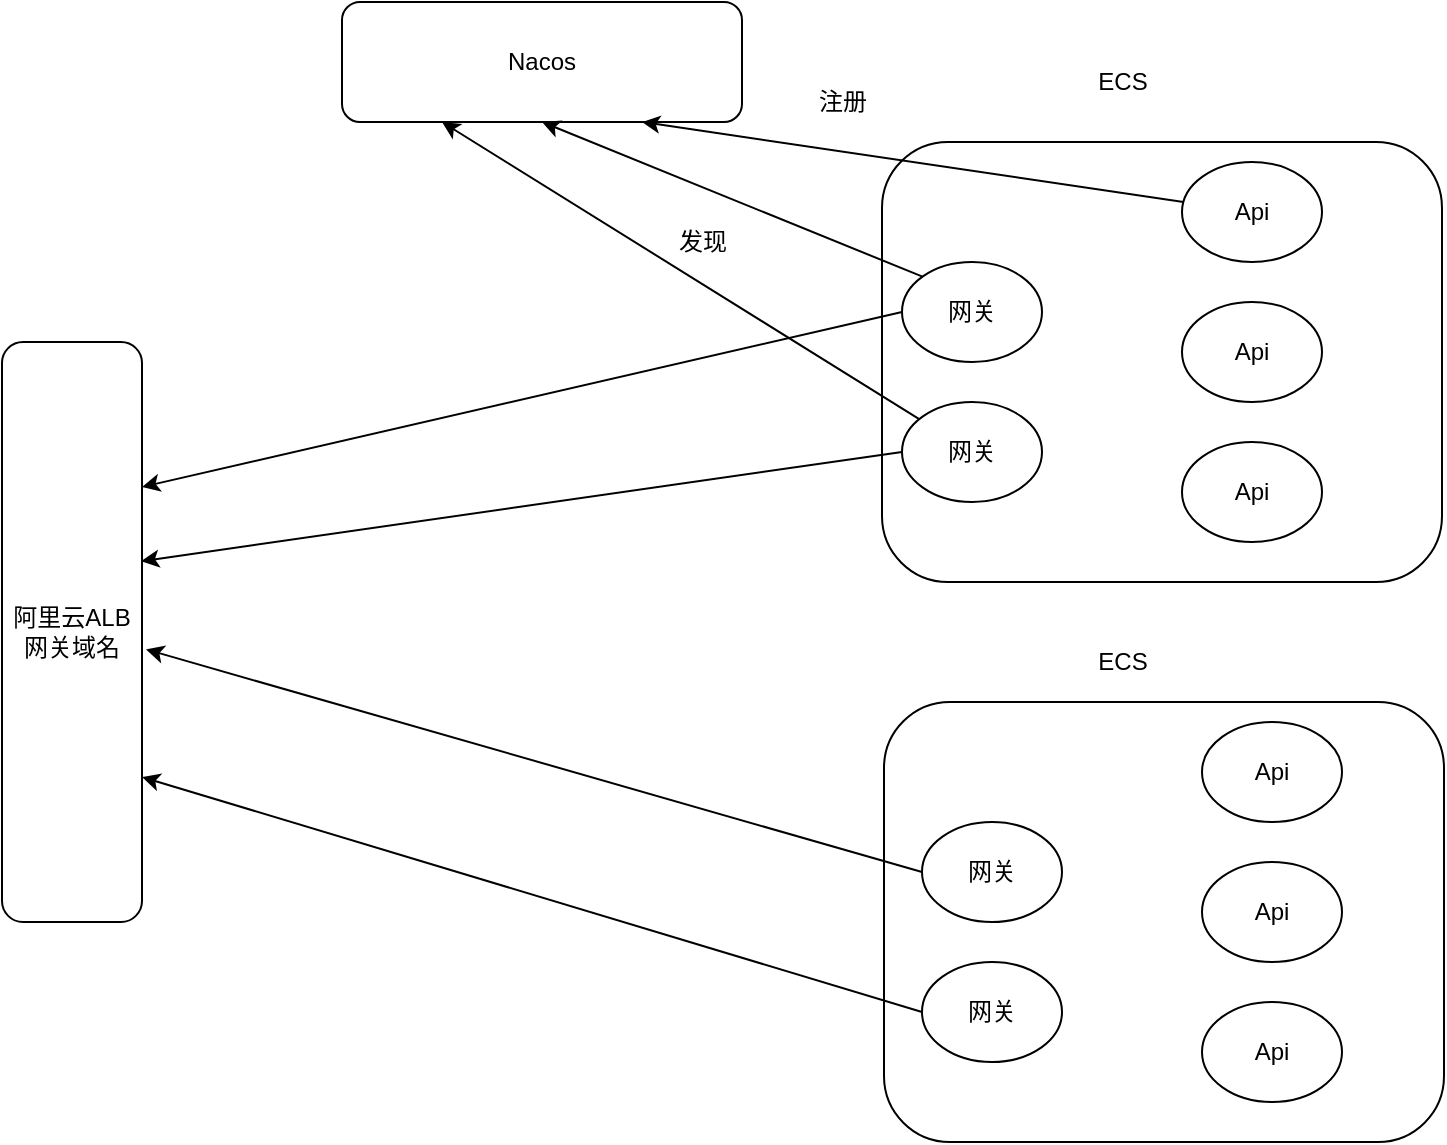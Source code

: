 <mxfile version="20.7.4" type="device"><diagram id="C8-j4myfRKveu9RDAM-I" name="第 1 页"><mxGraphModel dx="1050" dy="621" grid="1" gridSize="10" guides="1" tooltips="1" connect="1" arrows="1" fold="1" page="1" pageScale="1" pageWidth="827" pageHeight="1169" math="0" shadow="0"><root><mxCell id="0"/><mxCell id="1" parent="0"/><mxCell id="SFohCeZeKtk_8gmuPf8q-2" value="阿里云ALB&lt;br&gt;网关域名" style="rounded=1;whiteSpace=wrap;html=1;" vertex="1" parent="1"><mxGeometry x="50" y="180" width="70" height="290" as="geometry"/></mxCell><mxCell id="SFohCeZeKtk_8gmuPf8q-3" value="Nacos" style="rounded=1;whiteSpace=wrap;html=1;" vertex="1" parent="1"><mxGeometry x="220" y="10" width="200" height="60" as="geometry"/></mxCell><mxCell id="SFohCeZeKtk_8gmuPf8q-4" value="" style="rounded=1;whiteSpace=wrap;html=1;" vertex="1" parent="1"><mxGeometry x="490" y="80" width="280" height="220" as="geometry"/></mxCell><mxCell id="SFohCeZeKtk_8gmuPf8q-5" value="网关" style="ellipse;whiteSpace=wrap;html=1;" vertex="1" parent="1"><mxGeometry x="500" y="140" width="70" height="50" as="geometry"/></mxCell><mxCell id="SFohCeZeKtk_8gmuPf8q-6" value="网关" style="ellipse;whiteSpace=wrap;html=1;" vertex="1" parent="1"><mxGeometry x="500" y="210" width="70" height="50" as="geometry"/></mxCell><mxCell id="SFohCeZeKtk_8gmuPf8q-7" value="Api" style="ellipse;whiteSpace=wrap;html=1;" vertex="1" parent="1"><mxGeometry x="640" y="230" width="70" height="50" as="geometry"/></mxCell><mxCell id="SFohCeZeKtk_8gmuPf8q-8" value="Api" style="ellipse;whiteSpace=wrap;html=1;" vertex="1" parent="1"><mxGeometry x="640" y="160" width="70" height="50" as="geometry"/></mxCell><mxCell id="SFohCeZeKtk_8gmuPf8q-9" value="Api" style="ellipse;whiteSpace=wrap;html=1;" vertex="1" parent="1"><mxGeometry x="640" y="90" width="70" height="50" as="geometry"/></mxCell><mxCell id="SFohCeZeKtk_8gmuPf8q-10" value="" style="endArrow=classic;html=1;rounded=0;entryX=0.5;entryY=1;entryDx=0;entryDy=0;exitX=0;exitY=0;exitDx=0;exitDy=0;" edge="1" parent="1" source="SFohCeZeKtk_8gmuPf8q-5" target="SFohCeZeKtk_8gmuPf8q-3"><mxGeometry width="50" height="50" relative="1" as="geometry"><mxPoint x="390" y="350" as="sourcePoint"/><mxPoint x="440" y="300" as="targetPoint"/></mxGeometry></mxCell><mxCell id="SFohCeZeKtk_8gmuPf8q-11" value="" style="endArrow=classic;html=1;rounded=0;" edge="1" parent="1" source="SFohCeZeKtk_8gmuPf8q-6"><mxGeometry width="50" height="50" relative="1" as="geometry"><mxPoint x="520.251" y="157.322" as="sourcePoint"/><mxPoint x="270" y="70" as="targetPoint"/></mxGeometry></mxCell><mxCell id="SFohCeZeKtk_8gmuPf8q-12" value="" style="endArrow=classic;html=1;rounded=0;entryX=0.75;entryY=1;entryDx=0;entryDy=0;" edge="1" parent="1" source="SFohCeZeKtk_8gmuPf8q-9" target="SFohCeZeKtk_8gmuPf8q-3"><mxGeometry width="50" height="50" relative="1" as="geometry"><mxPoint x="390" y="120" as="sourcePoint"/><mxPoint x="440" y="70" as="targetPoint"/></mxGeometry></mxCell><mxCell id="SFohCeZeKtk_8gmuPf8q-13" value="注册" style="text;html=1;align=center;verticalAlign=middle;resizable=0;points=[];autosize=1;strokeColor=none;fillColor=none;" vertex="1" parent="1"><mxGeometry x="445" y="45" width="50" height="30" as="geometry"/></mxCell><mxCell id="SFohCeZeKtk_8gmuPf8q-14" value="发现" style="text;html=1;align=center;verticalAlign=middle;resizable=0;points=[];autosize=1;strokeColor=none;fillColor=none;" vertex="1" parent="1"><mxGeometry x="375" y="115" width="50" height="30" as="geometry"/></mxCell><mxCell id="SFohCeZeKtk_8gmuPf8q-15" value="" style="rounded=1;whiteSpace=wrap;html=1;" vertex="1" parent="1"><mxGeometry x="491" y="360" width="280" height="220" as="geometry"/></mxCell><mxCell id="SFohCeZeKtk_8gmuPf8q-16" value="网关" style="ellipse;whiteSpace=wrap;html=1;" vertex="1" parent="1"><mxGeometry x="510" y="420" width="70" height="50" as="geometry"/></mxCell><mxCell id="SFohCeZeKtk_8gmuPf8q-17" value="网关" style="ellipse;whiteSpace=wrap;html=1;" vertex="1" parent="1"><mxGeometry x="510" y="490" width="70" height="50" as="geometry"/></mxCell><mxCell id="SFohCeZeKtk_8gmuPf8q-18" value="Api" style="ellipse;whiteSpace=wrap;html=1;" vertex="1" parent="1"><mxGeometry x="650" y="510" width="70" height="50" as="geometry"/></mxCell><mxCell id="SFohCeZeKtk_8gmuPf8q-19" value="Api" style="ellipse;whiteSpace=wrap;html=1;" vertex="1" parent="1"><mxGeometry x="650" y="440" width="70" height="50" as="geometry"/></mxCell><mxCell id="SFohCeZeKtk_8gmuPf8q-20" value="Api" style="ellipse;whiteSpace=wrap;html=1;" vertex="1" parent="1"><mxGeometry x="650" y="370" width="70" height="50" as="geometry"/></mxCell><mxCell id="SFohCeZeKtk_8gmuPf8q-21" value="ECS" style="text;html=1;align=center;verticalAlign=middle;resizable=0;points=[];autosize=1;strokeColor=none;fillColor=none;" vertex="1" parent="1"><mxGeometry x="585" y="35" width="50" height="30" as="geometry"/></mxCell><mxCell id="SFohCeZeKtk_8gmuPf8q-22" value="ECS" style="text;html=1;align=center;verticalAlign=middle;resizable=0;points=[];autosize=1;strokeColor=none;fillColor=none;" vertex="1" parent="1"><mxGeometry x="585" y="325" width="50" height="30" as="geometry"/></mxCell><mxCell id="SFohCeZeKtk_8gmuPf8q-23" value="" style="endArrow=classic;html=1;rounded=0;entryX=1;entryY=0.25;entryDx=0;entryDy=0;exitX=0;exitY=0.5;exitDx=0;exitDy=0;" edge="1" parent="1" source="SFohCeZeKtk_8gmuPf8q-5" target="SFohCeZeKtk_8gmuPf8q-2"><mxGeometry width="50" height="50" relative="1" as="geometry"><mxPoint x="390" y="350" as="sourcePoint"/><mxPoint x="440" y="300" as="targetPoint"/></mxGeometry></mxCell><mxCell id="SFohCeZeKtk_8gmuPf8q-24" value="" style="endArrow=classic;html=1;rounded=0;entryX=0.994;entryY=0.378;entryDx=0;entryDy=0;entryPerimeter=0;exitX=0;exitY=0.5;exitDx=0;exitDy=0;" edge="1" parent="1" source="SFohCeZeKtk_8gmuPf8q-6" target="SFohCeZeKtk_8gmuPf8q-2"><mxGeometry width="50" height="50" relative="1" as="geometry"><mxPoint x="240" y="390" as="sourcePoint"/><mxPoint x="290" y="340" as="targetPoint"/></mxGeometry></mxCell><mxCell id="SFohCeZeKtk_8gmuPf8q-25" value="" style="endArrow=classic;html=1;rounded=0;exitX=0;exitY=0.5;exitDx=0;exitDy=0;entryX=1.029;entryY=0.53;entryDx=0;entryDy=0;entryPerimeter=0;" edge="1" parent="1" source="SFohCeZeKtk_8gmuPf8q-16" target="SFohCeZeKtk_8gmuPf8q-2"><mxGeometry width="50" height="50" relative="1" as="geometry"><mxPoint x="200" y="440" as="sourcePoint"/><mxPoint x="250" y="390" as="targetPoint"/></mxGeometry></mxCell><mxCell id="SFohCeZeKtk_8gmuPf8q-26" value="" style="endArrow=classic;html=1;rounded=0;exitX=0;exitY=0.5;exitDx=0;exitDy=0;entryX=1;entryY=0.75;entryDx=0;entryDy=0;" edge="1" parent="1" source="SFohCeZeKtk_8gmuPf8q-17" target="SFohCeZeKtk_8gmuPf8q-2"><mxGeometry width="50" height="50" relative="1" as="geometry"><mxPoint x="230" y="490" as="sourcePoint"/><mxPoint x="130" y="410" as="targetPoint"/></mxGeometry></mxCell></root></mxGraphModel></diagram></mxfile>